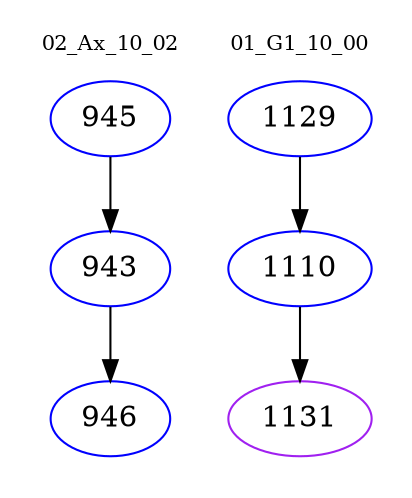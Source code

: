 digraph{
subgraph cluster_0 {
color = white
label = "02_Ax_10_02";
fontsize=10;
T0_945 [label="945", color="blue"]
T0_945 -> T0_943 [color="black"]
T0_943 [label="943", color="blue"]
T0_943 -> T0_946 [color="black"]
T0_946 [label="946", color="blue"]
}
subgraph cluster_1 {
color = white
label = "01_G1_10_00";
fontsize=10;
T1_1129 [label="1129", color="blue"]
T1_1129 -> T1_1110 [color="black"]
T1_1110 [label="1110", color="blue"]
T1_1110 -> T1_1131 [color="black"]
T1_1131 [label="1131", color="purple"]
}
}
